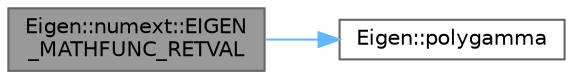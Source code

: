 digraph "Eigen::numext::EIGEN_MATHFUNC_RETVAL"
{
 // LATEX_PDF_SIZE
  bgcolor="transparent";
  edge [fontname=Helvetica,fontsize=10,labelfontname=Helvetica,labelfontsize=10];
  node [fontname=Helvetica,fontsize=10,shape=box,height=0.2,width=0.4];
  rankdir="LR";
  Node1 [id="Node000001",label="Eigen::numext::EIGEN\l_MATHFUNC_RETVAL",height=0.2,width=0.4,color="gray40", fillcolor="grey60", style="filled", fontcolor="black",tooltip=" "];
  Node1 -> Node2 [id="edge2_Node000001_Node000002",color="steelblue1",style="solid",tooltip=" "];
  Node2 [id="Node000002",label="Eigen::polygamma",height=0.2,width=0.4,color="grey40", fillcolor="white", style="filled",URL="$namespace_eigen.html#ae3b47a13a0699f5dbaa0623c11333dca",tooltip=" "];
}
